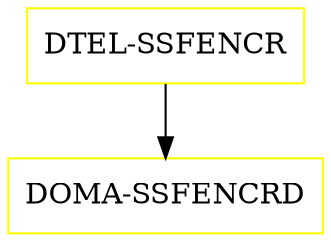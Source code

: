 digraph G {
  "DTEL-SSFENCR" [shape=box,color=yellow];
  "DOMA-SSFENCRD" [shape=box,color=yellow,URL="./DOMA_SSFENCRD.html"];
  "DTEL-SSFENCR" -> "DOMA-SSFENCRD";
}
